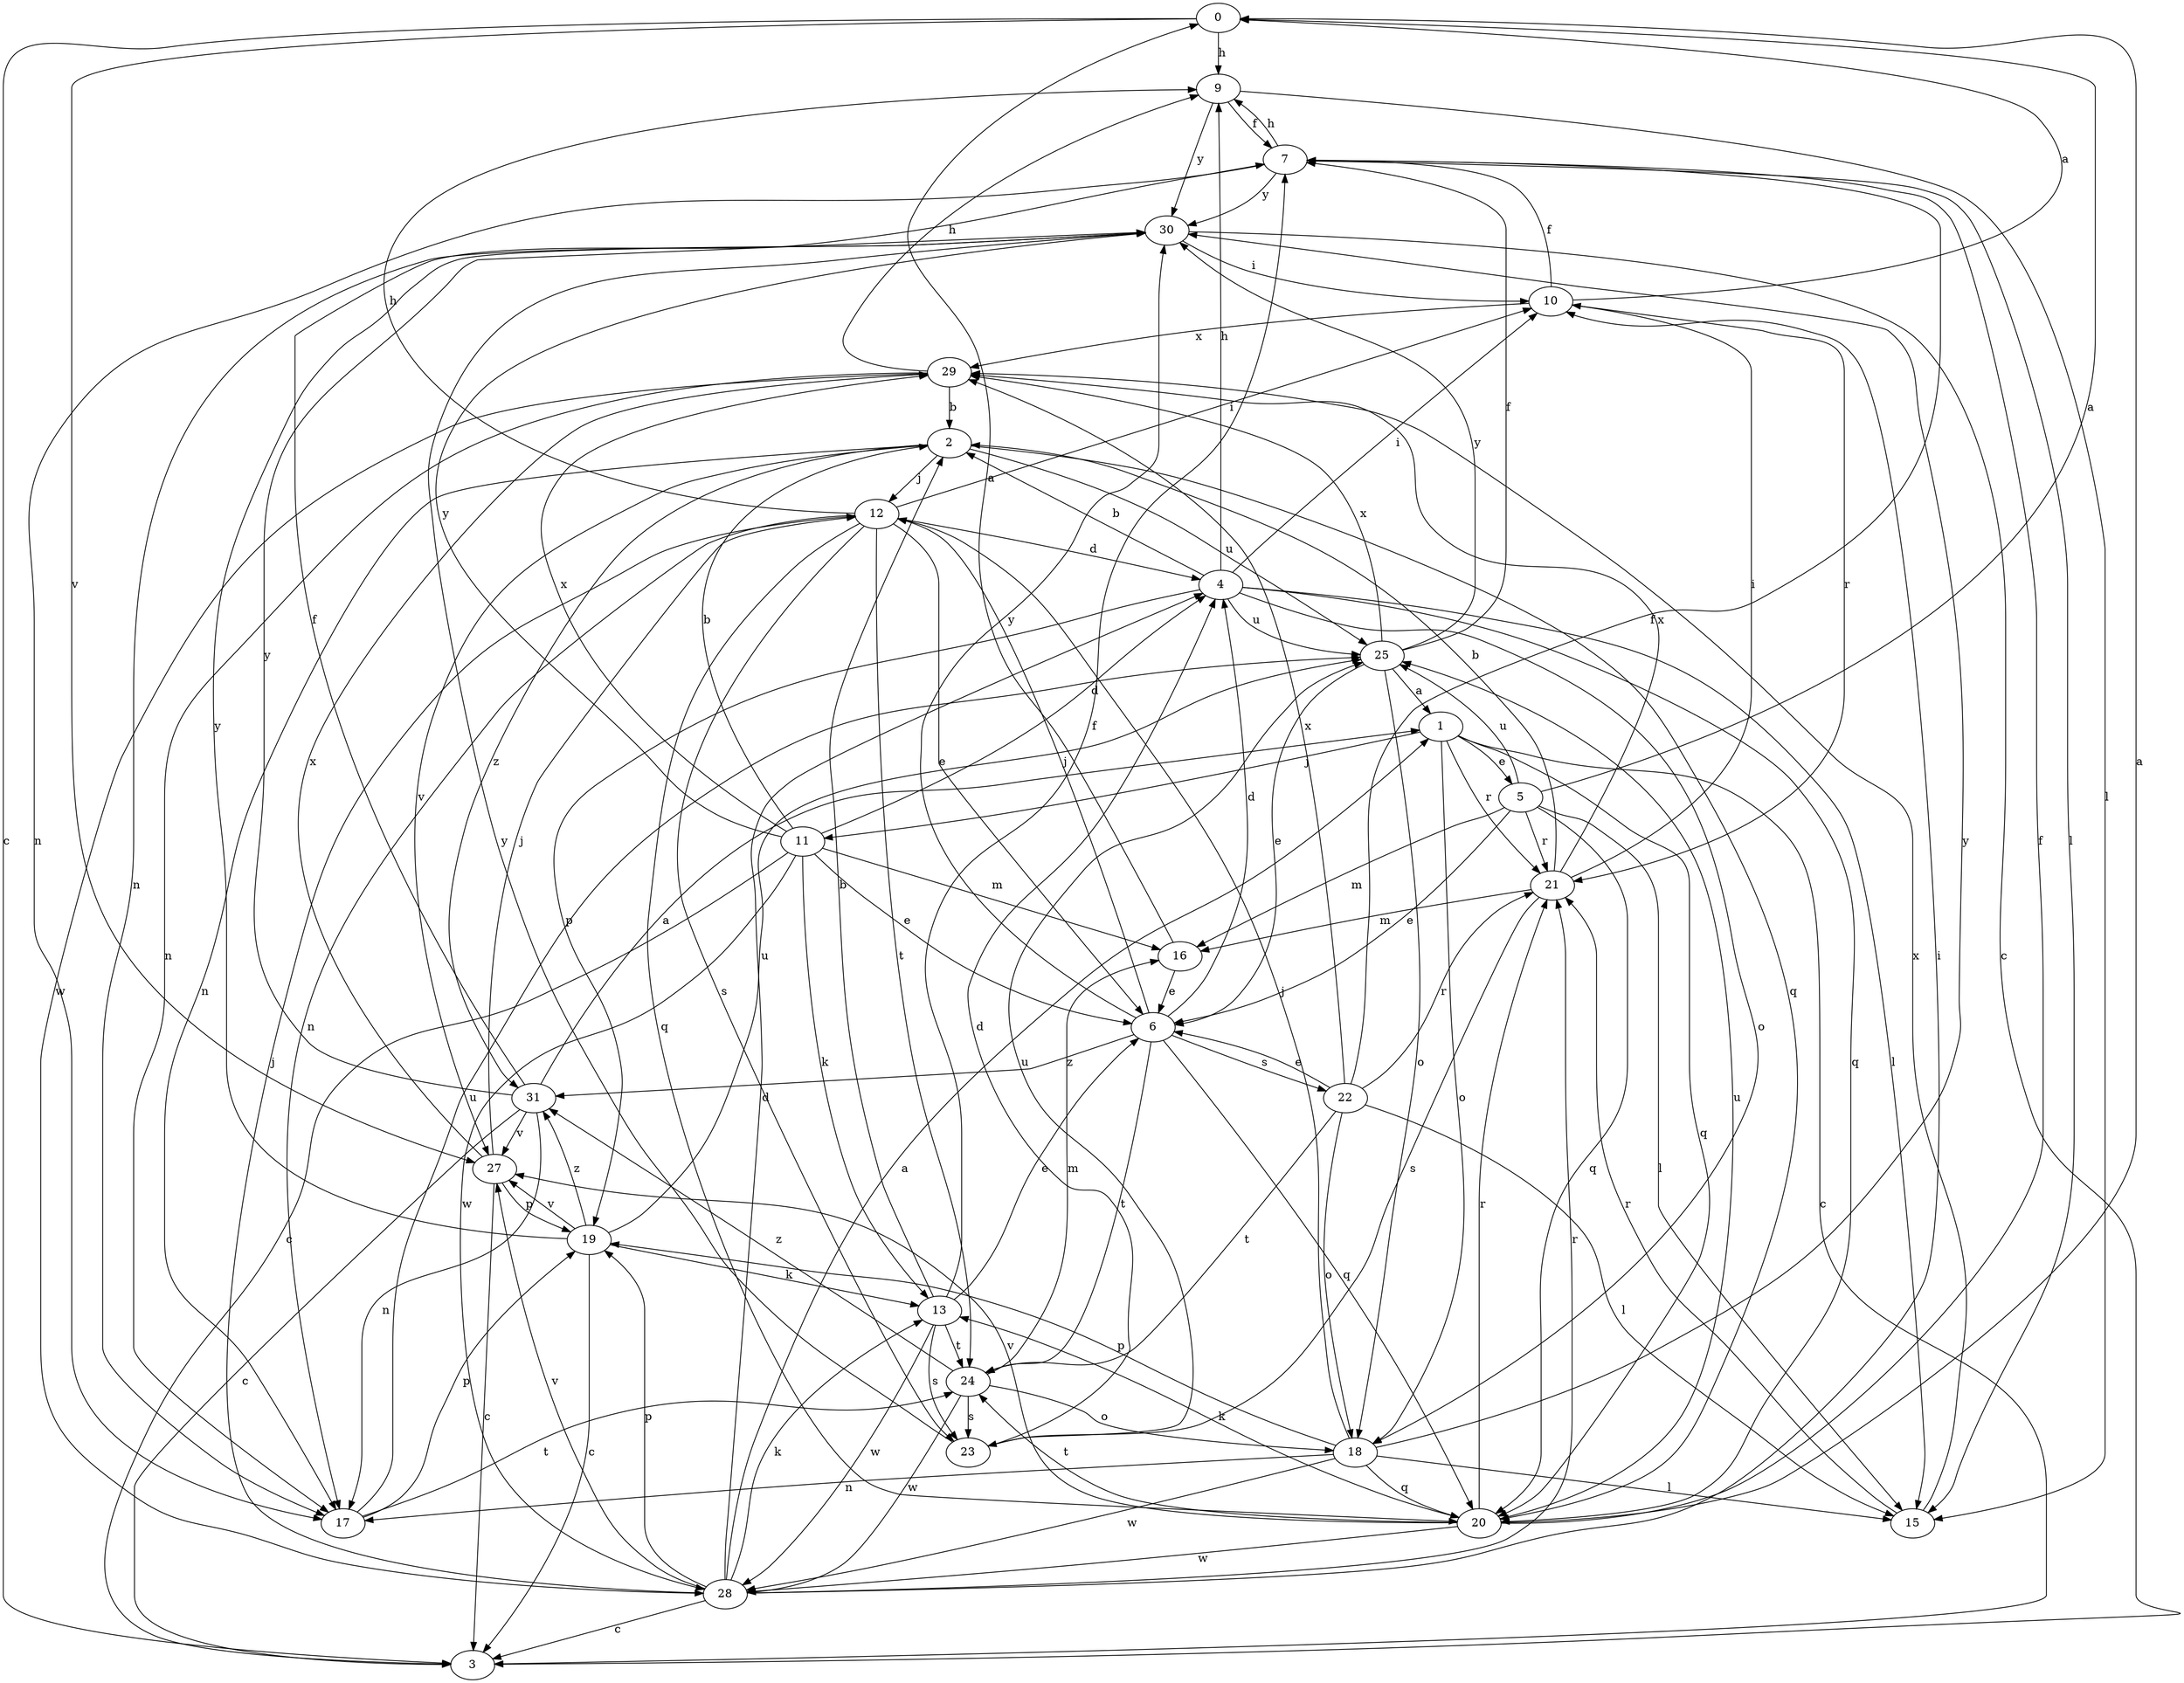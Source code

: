 strict digraph  {
0;
1;
2;
3;
4;
5;
6;
7;
9;
10;
11;
12;
13;
15;
16;
17;
18;
19;
20;
21;
22;
23;
24;
25;
27;
28;
29;
30;
31;
0 -> 3  [label=c];
0 -> 9  [label=h];
0 -> 27  [label=v];
1 -> 3  [label=c];
1 -> 5  [label=e];
1 -> 11  [label=j];
1 -> 18  [label=o];
1 -> 20  [label=q];
1 -> 21  [label=r];
2 -> 12  [label=j];
2 -> 17  [label=n];
2 -> 20  [label=q];
2 -> 25  [label=u];
2 -> 27  [label=v];
2 -> 31  [label=z];
4 -> 2  [label=b];
4 -> 9  [label=h];
4 -> 10  [label=i];
4 -> 15  [label=l];
4 -> 18  [label=o];
4 -> 19  [label=p];
4 -> 20  [label=q];
4 -> 25  [label=u];
5 -> 0  [label=a];
5 -> 6  [label=e];
5 -> 15  [label=l];
5 -> 16  [label=m];
5 -> 20  [label=q];
5 -> 21  [label=r];
5 -> 25  [label=u];
6 -> 4  [label=d];
6 -> 12  [label=j];
6 -> 20  [label=q];
6 -> 22  [label=s];
6 -> 24  [label=t];
6 -> 30  [label=y];
6 -> 31  [label=z];
7 -> 9  [label=h];
7 -> 15  [label=l];
7 -> 17  [label=n];
7 -> 30  [label=y];
9 -> 7  [label=f];
9 -> 15  [label=l];
9 -> 30  [label=y];
10 -> 0  [label=a];
10 -> 7  [label=f];
10 -> 21  [label=r];
10 -> 29  [label=x];
11 -> 2  [label=b];
11 -> 3  [label=c];
11 -> 4  [label=d];
11 -> 6  [label=e];
11 -> 13  [label=k];
11 -> 16  [label=m];
11 -> 28  [label=w];
11 -> 29  [label=x];
11 -> 30  [label=y];
12 -> 4  [label=d];
12 -> 6  [label=e];
12 -> 9  [label=h];
12 -> 10  [label=i];
12 -> 17  [label=n];
12 -> 20  [label=q];
12 -> 23  [label=s];
12 -> 24  [label=t];
13 -> 2  [label=b];
13 -> 6  [label=e];
13 -> 7  [label=f];
13 -> 23  [label=s];
13 -> 24  [label=t];
13 -> 28  [label=w];
15 -> 21  [label=r];
15 -> 29  [label=x];
16 -> 0  [label=a];
16 -> 6  [label=e];
17 -> 19  [label=p];
17 -> 24  [label=t];
17 -> 25  [label=u];
18 -> 12  [label=j];
18 -> 15  [label=l];
18 -> 17  [label=n];
18 -> 19  [label=p];
18 -> 20  [label=q];
18 -> 28  [label=w];
18 -> 30  [label=y];
19 -> 3  [label=c];
19 -> 13  [label=k];
19 -> 25  [label=u];
19 -> 27  [label=v];
19 -> 30  [label=y];
19 -> 31  [label=z];
20 -> 0  [label=a];
20 -> 7  [label=f];
20 -> 13  [label=k];
20 -> 21  [label=r];
20 -> 24  [label=t];
20 -> 25  [label=u];
20 -> 27  [label=v];
20 -> 28  [label=w];
21 -> 2  [label=b];
21 -> 10  [label=i];
21 -> 16  [label=m];
21 -> 23  [label=s];
21 -> 29  [label=x];
22 -> 6  [label=e];
22 -> 7  [label=f];
22 -> 15  [label=l];
22 -> 18  [label=o];
22 -> 21  [label=r];
22 -> 24  [label=t];
22 -> 29  [label=x];
23 -> 4  [label=d];
23 -> 25  [label=u];
23 -> 30  [label=y];
24 -> 16  [label=m];
24 -> 18  [label=o];
24 -> 23  [label=s];
24 -> 28  [label=w];
24 -> 31  [label=z];
25 -> 1  [label=a];
25 -> 6  [label=e];
25 -> 7  [label=f];
25 -> 18  [label=o];
25 -> 29  [label=x];
25 -> 30  [label=y];
27 -> 3  [label=c];
27 -> 12  [label=j];
27 -> 19  [label=p];
27 -> 29  [label=x];
28 -> 1  [label=a];
28 -> 3  [label=c];
28 -> 4  [label=d];
28 -> 10  [label=i];
28 -> 12  [label=j];
28 -> 13  [label=k];
28 -> 19  [label=p];
28 -> 21  [label=r];
28 -> 27  [label=v];
29 -> 2  [label=b];
29 -> 9  [label=h];
29 -> 17  [label=n];
29 -> 28  [label=w];
30 -> 3  [label=c];
30 -> 10  [label=i];
30 -> 17  [label=n];
31 -> 1  [label=a];
31 -> 3  [label=c];
31 -> 7  [label=f];
31 -> 17  [label=n];
31 -> 27  [label=v];
31 -> 30  [label=y];
}
